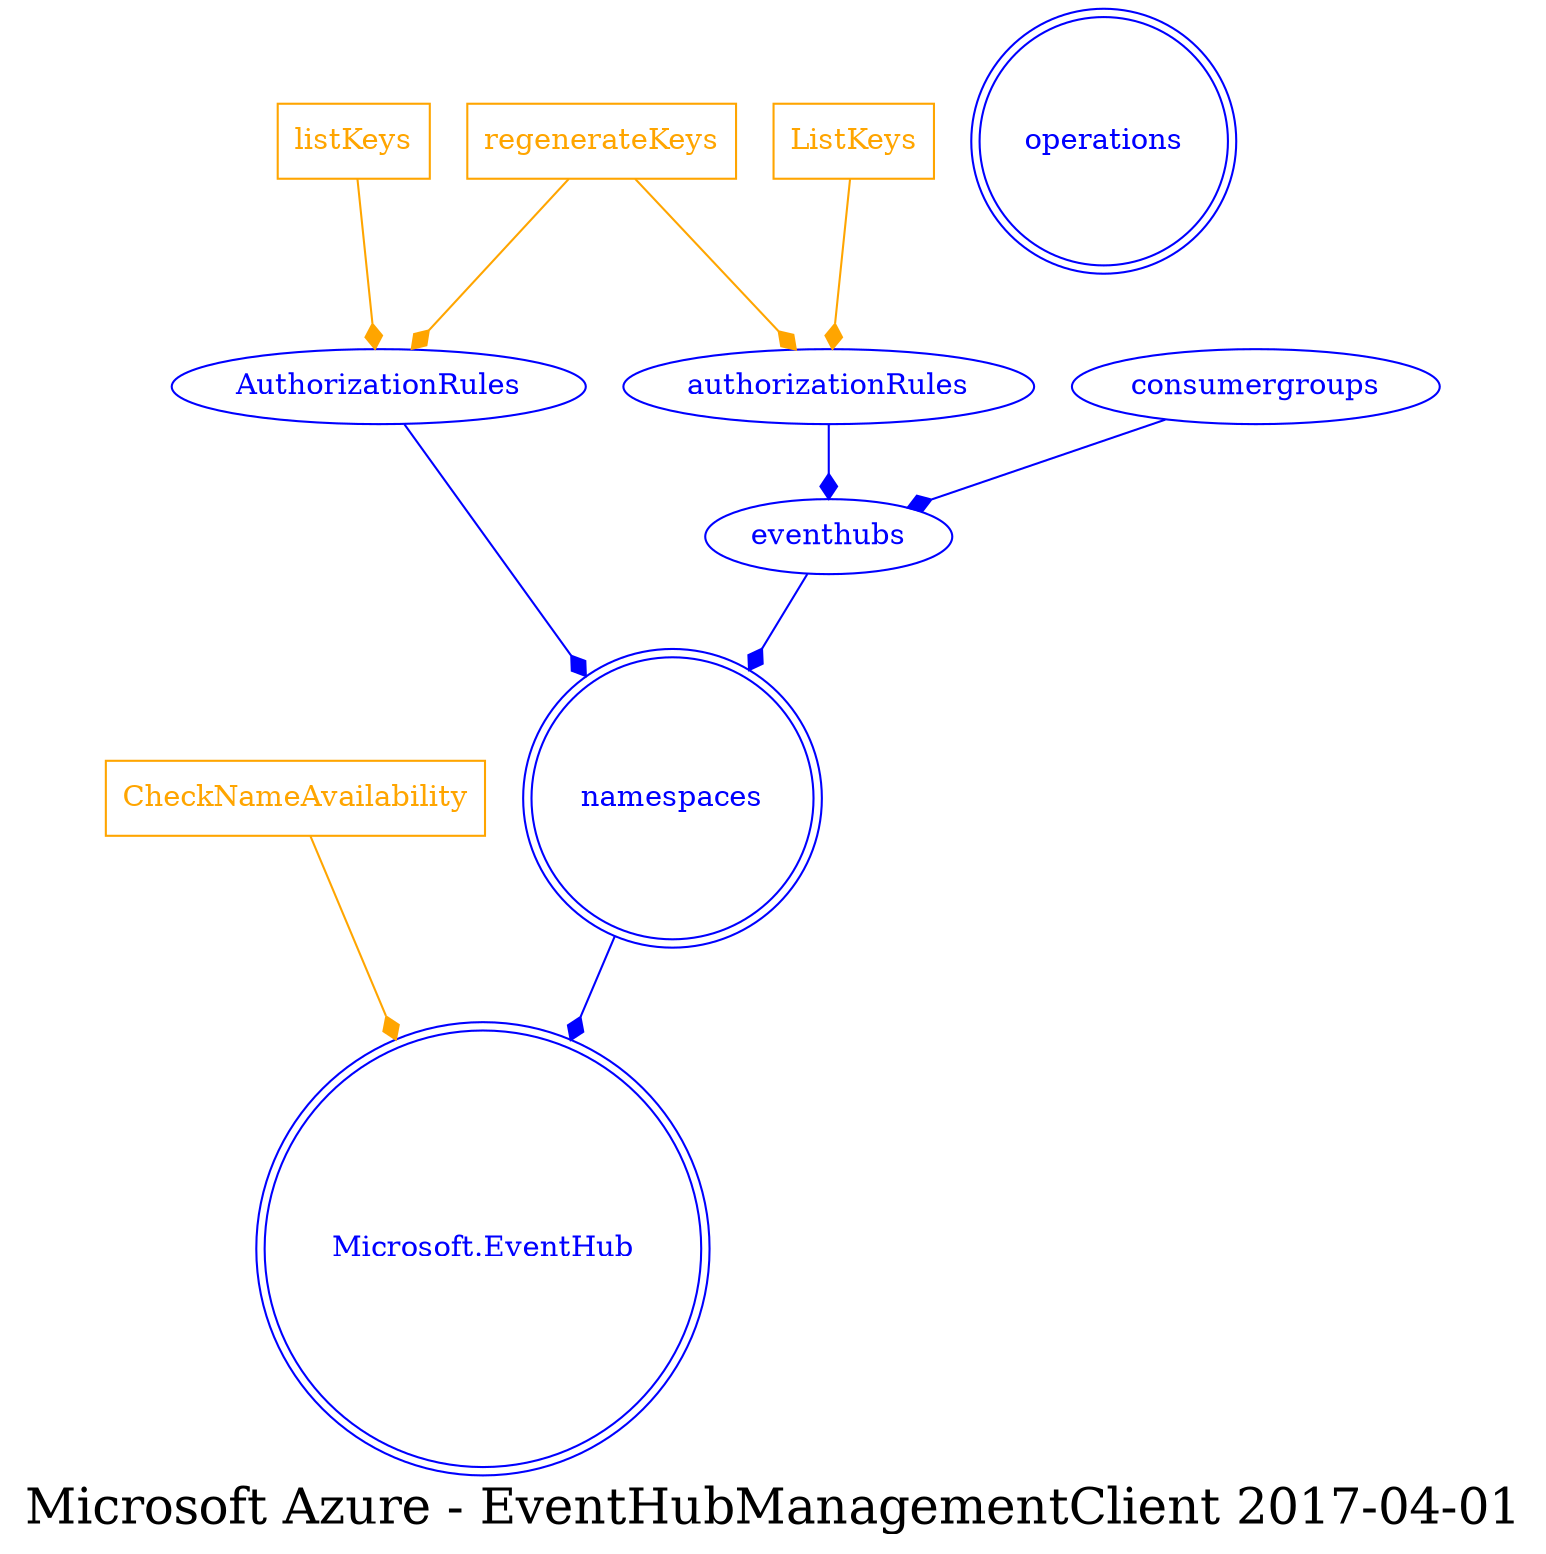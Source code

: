 digraph LexiconGraph {
graph[label="Microsoft Azure - EventHubManagementClient 2017-04-01", fontsize=24]
splines=true
"namespaces" [color=blue, fontcolor=blue, shape=doublecircle]
"Microsoft.EventHub" [color=blue, fontcolor=blue, shape=doublecircle]
"operations" [color=blue, fontcolor=blue, shape=doublecircle]
"AuthorizationRules" -> "namespaces" [color=blue, fontcolor=blue, arrowhead=diamond, arrowtail=none]
"AuthorizationRules" [color=blue, fontcolor=blue, shape=ellipse]
"regenerateKeys" [color=orange, fontcolor=orange, shape=box]
"regenerateKeys" -> "AuthorizationRules" [color=orange, fontcolor=orange, arrowhead=diamond, arrowtail=none]
"listKeys" [color=orange, fontcolor=orange, shape=box]
"listKeys" -> "AuthorizationRules" [color=orange, fontcolor=orange, arrowhead=diamond, arrowtail=none]
"eventhubs" -> "namespaces" [color=blue, fontcolor=blue, arrowhead=diamond, arrowtail=none]
"eventhubs" [color=blue, fontcolor=blue, shape=ellipse]
"authorizationRules" -> "eventhubs" [color=blue, fontcolor=blue, arrowhead=diamond, arrowtail=none]
"authorizationRules" [color=blue, fontcolor=blue, shape=ellipse]
"ListKeys" [color=orange, fontcolor=orange, shape=box]
"ListKeys" -> "authorizationRules" [color=orange, fontcolor=orange, arrowhead=diamond, arrowtail=none]
"regenerateKeys" -> "authorizationRules" [color=orange, fontcolor=orange, arrowhead=diamond, arrowtail=none]
"consumergroups" -> "eventhubs" [color=blue, fontcolor=blue, arrowhead=diamond, arrowtail=none]
"consumergroups" [color=blue, fontcolor=blue, shape=ellipse]
"namespaces" -> "Microsoft.EventHub" [color=blue, fontcolor=blue, arrowhead=diamond, arrowtail=none]
"CheckNameAvailability" [color=orange, fontcolor=orange, shape=box]
"CheckNameAvailability" -> "Microsoft.EventHub" [color=orange, fontcolor=orange, arrowhead=diamond, arrowtail=none]
}
